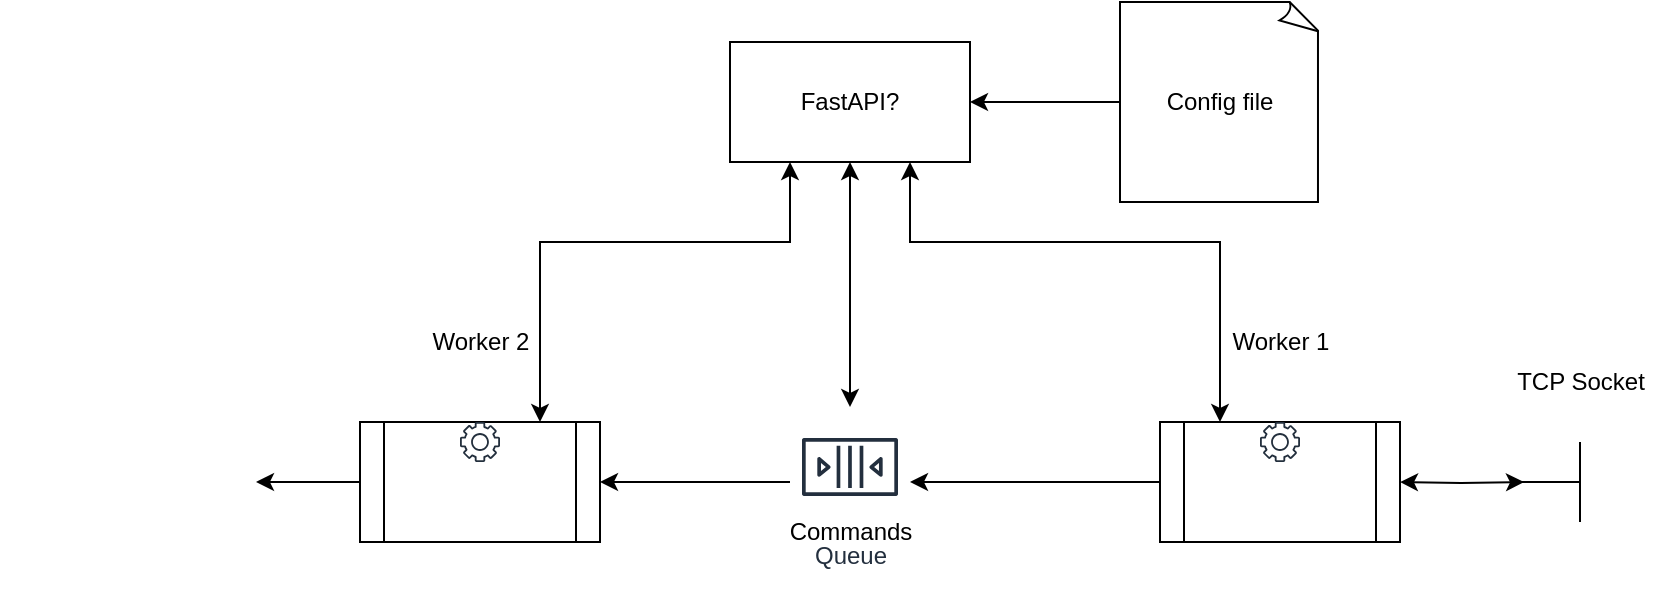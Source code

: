 <mxfile version="20.7.4" type="github">
  <diagram id="rOyRNnV6Z4v2PlziGAzO" name="Page-1">
    <mxGraphModel dx="1360" dy="795" grid="1" gridSize="10" guides="1" tooltips="1" connect="1" arrows="1" fold="1" page="1" pageScale="1" pageWidth="850" pageHeight="1100" math="0" shadow="0">
      <root>
        <mxCell id="0" />
        <mxCell id="1" parent="0" />
        <mxCell id="JCdkBWgNSg85zDqICvXi-1" value="" style="shape=mxgraph.pid.apparatus_elements.socket,_connection_nozzle;html=1;pointerEvents=1;align=center;verticalLabelPosition=bottom;verticalAlign=top;dashed=0;" parent="1" vertex="1">
          <mxGeometry x="760" y="260" width="30" height="40" as="geometry" />
        </mxCell>
        <mxCell id="JCdkBWgNSg85zDqICvXi-3" style="edgeStyle=orthogonalEdgeStyle;rounded=0;orthogonalLoop=1;jettySize=auto;html=1;exitX=1;exitY=0.5;exitDx=0;exitDy=0;entryX=0.067;entryY=0.5;entryDx=0;entryDy=0;entryPerimeter=0;startArrow=classic;startFill=1;" parent="1" target="JCdkBWgNSg85zDqICvXi-1" edge="1">
          <mxGeometry relative="1" as="geometry">
            <mxPoint x="700" y="280" as="sourcePoint" />
          </mxGeometry>
        </mxCell>
        <mxCell id="JCdkBWgNSg85zDqICvXi-5" value="&lt;div&gt;TCP Socket&lt;/div&gt;" style="text;html=1;align=center;verticalAlign=middle;resizable=0;points=[];autosize=1;strokeColor=none;fillColor=none;" parent="1" vertex="1">
          <mxGeometry x="745" y="215" width="90" height="30" as="geometry" />
        </mxCell>
        <mxCell id="JCdkBWgNSg85zDqICvXi-10" style="edgeStyle=orthogonalEdgeStyle;rounded=0;orthogonalLoop=1;jettySize=auto;html=1;exitX=0;exitY=0.5;exitDx=0;exitDy=0;startArrow=none;startFill=0;endArrow=classic;endFill=1;" parent="1" source="JCdkBWgNSg85zDqICvXi-6" edge="1" target="JCdkBWgNSg85zDqICvXi-7">
          <mxGeometry relative="1" as="geometry">
            <mxPoint x="450" y="390" as="targetPoint" />
            <Array as="points">
              <mxPoint x="520" y="280" />
              <mxPoint x="520" y="280" />
            </Array>
          </mxGeometry>
        </mxCell>
        <mxCell id="JCdkBWgNSg85zDqICvXi-6" value="" style="shape=process;whiteSpace=wrap;html=1;backgroundOutline=1;" parent="1" vertex="1">
          <mxGeometry x="580" y="250" width="120" height="60" as="geometry" />
        </mxCell>
        <mxCell id="JCdkBWgNSg85zDqICvXi-7" value="Queue" style="sketch=0;outlineConnect=0;fontColor=#232F3E;gradientColor=none;strokeColor=#232F3E;fillColor=#ffffff;dashed=0;verticalLabelPosition=bottom;verticalAlign=top;align=center;html=1;fontSize=12;fontStyle=0;aspect=fixed;shape=mxgraph.aws4.resourceIcon;resIcon=mxgraph.aws4.queue;" parent="1" vertex="1">
          <mxGeometry x="395" y="242.5" width="60" height="60" as="geometry" />
        </mxCell>
        <mxCell id="JCdkBWgNSg85zDqICvXi-9" value="" style="sketch=0;outlineConnect=0;fontColor=#232F3E;gradientColor=none;fillColor=#232F3D;strokeColor=none;dashed=0;verticalLabelPosition=bottom;verticalAlign=top;align=center;html=1;fontSize=12;fontStyle=0;aspect=fixed;pointerEvents=1;shape=mxgraph.aws4.gear;" parent="1" vertex="1">
          <mxGeometry x="630" y="250" width="20" height="20" as="geometry" />
        </mxCell>
        <mxCell id="YIq3dSL49qVpPXZD3a8c-4" style="edgeStyle=orthogonalEdgeStyle;rounded=0;orthogonalLoop=1;jettySize=auto;html=1;exitX=1;exitY=0.5;exitDx=0;exitDy=0;startArrow=classic;startFill=1;endArrow=none;endFill=0;" edge="1" parent="1" source="YIq3dSL49qVpPXZD3a8c-1" target="JCdkBWgNSg85zDqICvXi-7">
          <mxGeometry relative="1" as="geometry">
            <mxPoint x="420" y="710" as="targetPoint" />
            <Array as="points">
              <mxPoint x="330" y="280" />
              <mxPoint x="330" y="280" />
            </Array>
          </mxGeometry>
        </mxCell>
        <mxCell id="YIq3dSL49qVpPXZD3a8c-10" style="edgeStyle=orthogonalEdgeStyle;rounded=0;orthogonalLoop=1;jettySize=auto;html=1;exitX=0;exitY=0.5;exitDx=0;exitDy=0;entryX=1;entryY=0.5;entryDx=0;entryDy=0;startArrow=none;startFill=0;endArrow=classic;endFill=1;" edge="1" parent="1" source="YIq3dSL49qVpPXZD3a8c-1" target="YIq3dSL49qVpPXZD3a8c-9">
          <mxGeometry relative="1" as="geometry" />
        </mxCell>
        <mxCell id="YIq3dSL49qVpPXZD3a8c-1" value="" style="shape=process;whiteSpace=wrap;html=1;backgroundOutline=1;" vertex="1" parent="1">
          <mxGeometry x="180" y="250" width="120" height="60" as="geometry" />
        </mxCell>
        <mxCell id="YIq3dSL49qVpPXZD3a8c-5" value="" style="sketch=0;outlineConnect=0;fontColor=#232F3E;gradientColor=none;fillColor=#232F3D;strokeColor=none;dashed=0;verticalLabelPosition=bottom;verticalAlign=top;align=center;html=1;fontSize=12;fontStyle=0;aspect=fixed;pointerEvents=1;shape=mxgraph.aws4.gear;" vertex="1" parent="1">
          <mxGeometry x="230" y="250" width="20" height="20" as="geometry" />
        </mxCell>
        <mxCell id="YIq3dSL49qVpPXZD3a8c-6" value="Commands" style="text;html=1;align=center;verticalAlign=middle;resizable=0;points=[];autosize=1;strokeColor=none;fillColor=none;" vertex="1" parent="1">
          <mxGeometry x="385" y="290" width="80" height="30" as="geometry" />
        </mxCell>
        <mxCell id="YIq3dSL49qVpPXZD3a8c-7" value="&lt;div&gt;Worker 1&lt;/div&gt;" style="text;html=1;align=center;verticalAlign=middle;resizable=0;points=[];autosize=1;strokeColor=none;fillColor=none;" vertex="1" parent="1">
          <mxGeometry x="605" y="195" width="70" height="30" as="geometry" />
        </mxCell>
        <mxCell id="YIq3dSL49qVpPXZD3a8c-8" value="&lt;div&gt;Worker 2&lt;/div&gt;" style="text;html=1;align=center;verticalAlign=middle;resizable=0;points=[];autosize=1;strokeColor=none;fillColor=none;" vertex="1" parent="1">
          <mxGeometry x="205" y="195" width="70" height="30" as="geometry" />
        </mxCell>
        <mxCell id="YIq3dSL49qVpPXZD3a8c-9" value="" style="shape=image;html=1;verticalAlign=top;verticalLabelPosition=bottom;labelBackgroundColor=#ffffff;imageAspect=0;aspect=fixed;image=https://cdn0.iconfinder.com/data/icons/phosphor-light-vol-2/256/flashlight-light-128.png" vertex="1" parent="1">
          <mxGeometry y="216" width="128" height="128" as="geometry" />
        </mxCell>
        <mxCell id="YIq3dSL49qVpPXZD3a8c-11" value="Config file" style="whiteSpace=wrap;html=1;shape=mxgraph.basic.document" vertex="1" parent="1">
          <mxGeometry x="560" y="40" width="100" height="100" as="geometry" />
        </mxCell>
        <mxCell id="YIq3dSL49qVpPXZD3a8c-13" style="edgeStyle=orthogonalEdgeStyle;rounded=0;orthogonalLoop=1;jettySize=auto;html=1;exitX=0.25;exitY=1;exitDx=0;exitDy=0;startArrow=classic;startFill=1;endArrow=classic;endFill=1;entryX=0.75;entryY=0;entryDx=0;entryDy=0;" edge="1" parent="1" source="YIq3dSL49qVpPXZD3a8c-12" target="YIq3dSL49qVpPXZD3a8c-1">
          <mxGeometry relative="1" as="geometry">
            <Array as="points">
              <mxPoint x="395" y="160" />
              <mxPoint x="270" y="160" />
            </Array>
          </mxGeometry>
        </mxCell>
        <mxCell id="YIq3dSL49qVpPXZD3a8c-14" style="edgeStyle=orthogonalEdgeStyle;rounded=0;orthogonalLoop=1;jettySize=auto;html=1;exitX=0.75;exitY=1;exitDx=0;exitDy=0;entryX=0.25;entryY=0;entryDx=0;entryDy=0;startArrow=classic;startFill=1;endArrow=classic;endFill=1;" edge="1" parent="1" source="YIq3dSL49qVpPXZD3a8c-12" target="JCdkBWgNSg85zDqICvXi-6">
          <mxGeometry relative="1" as="geometry">
            <Array as="points">
              <mxPoint x="455" y="160" />
              <mxPoint x="610" y="160" />
            </Array>
          </mxGeometry>
        </mxCell>
        <mxCell id="YIq3dSL49qVpPXZD3a8c-15" style="edgeStyle=orthogonalEdgeStyle;rounded=0;orthogonalLoop=1;jettySize=auto;html=1;exitX=0.5;exitY=1;exitDx=0;exitDy=0;startArrow=classic;startFill=1;endArrow=classic;endFill=1;" edge="1" parent="1" source="YIq3dSL49qVpPXZD3a8c-12" target="JCdkBWgNSg85zDqICvXi-7">
          <mxGeometry relative="1" as="geometry" />
        </mxCell>
        <mxCell id="YIq3dSL49qVpPXZD3a8c-16" style="edgeStyle=orthogonalEdgeStyle;rounded=0;orthogonalLoop=1;jettySize=auto;html=1;exitX=1;exitY=0.5;exitDx=0;exitDy=0;entryX=0;entryY=0.5;entryDx=0;entryDy=0;entryPerimeter=0;startArrow=classic;startFill=1;endArrow=none;endFill=0;" edge="1" parent="1" source="YIq3dSL49qVpPXZD3a8c-12" target="YIq3dSL49qVpPXZD3a8c-11">
          <mxGeometry relative="1" as="geometry" />
        </mxCell>
        <mxCell id="YIq3dSL49qVpPXZD3a8c-12" value="FastAPI?" style="rounded=0;whiteSpace=wrap;html=1;" vertex="1" parent="1">
          <mxGeometry x="365" y="60" width="120" height="60" as="geometry" />
        </mxCell>
      </root>
    </mxGraphModel>
  </diagram>
</mxfile>
